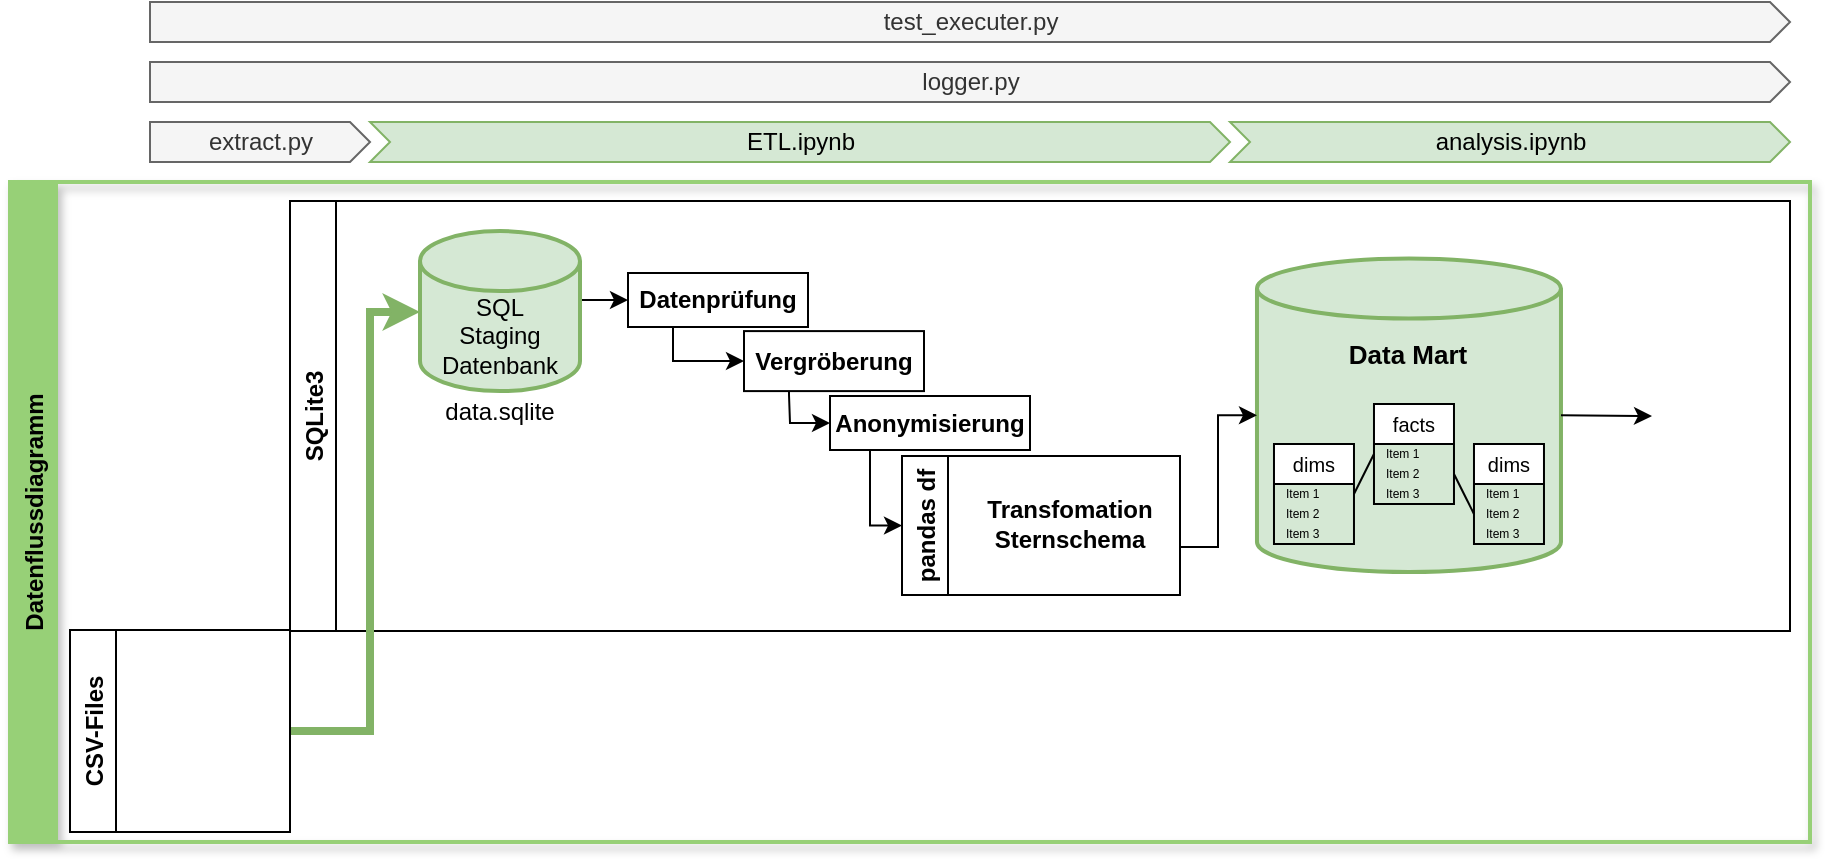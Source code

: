 <mxfile>
    <diagram name="Page-1" id="c7488fd3-1785-93aa-aadb-54a6760d102a">
        <mxGraphModel dx="1168" dy="790" grid="1" gridSize="10" guides="1" tooltips="1" connect="1" arrows="1" fold="1" page="1" pageScale="1" pageWidth="1100" pageHeight="850" background="none" math="0" shadow="0">
            <root>
                <mxCell id="0"/>
                <mxCell id="1" parent="0"/>
                <UserObject label="Datenflussdiagramm" id="xkVVOxBw_yeJyGsyUjNZ-36">
                    <mxCell style="swimlane;horizontal=0;shadow=1;labelBackgroundColor=none;labelBorderColor=none;fontSize=12;fontColor=#000000;strokeColor=#97D077;strokeWidth=2;fillColor=#97D077;gradientColor=none;" parent="1" vertex="1">
                        <mxGeometry x="50" y="660" width="900" height="330" as="geometry"/>
                    </mxCell>
                </UserObject>
                <UserObject label="SQLite3" link="https://github.com/Fuenfgeld/DMA2022DataProjectC/blob/main/src/analysis.ipynb" id="PFIuR6v0ovPzgkqPzc4s-4">
                    <mxCell style="swimlane;horizontal=0;startSize=23;" parent="xkVVOxBw_yeJyGsyUjNZ-36" vertex="1">
                        <mxGeometry x="140" y="9.5" width="750" height="215" as="geometry"/>
                    </mxCell>
                </UserObject>
                <mxCell id="YkNErlGE9aybnZ01sQq4-24" style="edgeStyle=orthogonalEdgeStyle;rounded=0;orthogonalLoop=1;jettySize=auto;html=1;entryX=0;entryY=0.5;entryDx=0;entryDy=0;strokeWidth=1;" parent="PFIuR6v0ovPzgkqPzc4s-4" target="PFIuR6v0ovPzgkqPzc4s-8" edge="1">
                    <mxGeometry relative="1" as="geometry">
                        <mxPoint x="140" y="49.5" as="sourcePoint"/>
                    </mxGeometry>
                </mxCell>
                <mxCell id="fH8lq0TSA_9BYZk7DDAZ-1" value="SQL&lt;br&gt;Staging&lt;br&gt;Datenbank" style="shape=cylinder3;whiteSpace=wrap;html=1;boundedLbl=1;backgroundOutline=1;size=15;strokeWidth=2;fillColor=#d5e8d4;strokeColor=#82b366;" parent="PFIuR6v0ovPzgkqPzc4s-4" vertex="1">
                    <mxGeometry x="65" y="15.05" width="80" height="80" as="geometry"/>
                </mxCell>
                <mxCell id="YkNErlGE9aybnZ01sQq4-33" style="edgeStyle=orthogonalEdgeStyle;rounded=0;orthogonalLoop=1;jettySize=auto;html=1;exitX=0.25;exitY=1;exitDx=0;exitDy=0;entryX=0;entryY=0.5;entryDx=0;entryDy=0;strokeWidth=1;" parent="PFIuR6v0ovPzgkqPzc4s-4" source="xkVVOxBw_yeJyGsyUjNZ-43" target="YkNErlGE9aybnZ01sQq4-3" edge="1">
                    <mxGeometry relative="1" as="geometry">
                        <Array as="points">
                            <mxPoint x="290" y="125"/>
                            <mxPoint x="290" y="162"/>
                        </Array>
                    </mxGeometry>
                </mxCell>
                <UserObject label="&lt;b&gt;Anonymisierung&lt;br&gt;&lt;/b&gt;" link="https://github.com/Fuenfgeld/DMA2022DataProjectC/wiki/Datenvorverarbeitung#anonymisierung" id="xkVVOxBw_yeJyGsyUjNZ-43">
                    <mxCell style="whiteSpace=wrap;html=1;strokeWidth=1;labelBorderColor=none;strokeColor=default;labelBackgroundColor=none;gradientColor=none;" parent="PFIuR6v0ovPzgkqPzc4s-4" vertex="1">
                        <mxGeometry x="270" y="97.5" width="100" height="27" as="geometry"/>
                    </mxCell>
                </UserObject>
                <mxCell id="xkVVOxBw_yeJyGsyUjNZ-8" value="" style="shape=cylinder3;whiteSpace=wrap;html=1;boundedLbl=1;backgroundOutline=3;size=15;strokeColor=#82b366;fillColor=#d5e8d4;strokeWidth=2;align=center;" parent="PFIuR6v0ovPzgkqPzc4s-4" vertex="1">
                    <mxGeometry x="483.49" y="28.8" width="152" height="156.7" as="geometry"/>
                </mxCell>
                <mxCell id="YkNErlGE9aybnZ01sQq4-26" style="edgeStyle=orthogonalEdgeStyle;rounded=0;orthogonalLoop=1;jettySize=auto;html=1;exitX=0.25;exitY=1;exitDx=0;exitDy=0;entryX=0;entryY=0.5;entryDx=0;entryDy=0;strokeWidth=1;" parent="PFIuR6v0ovPzgkqPzc4s-4" source="PFIuR6v0ovPzgkqPzc4s-8" target="uUQ6Lqgu7IrXjWPr7j8Y-1" edge="1">
                    <mxGeometry relative="1" as="geometry">
                        <Array as="points">
                            <mxPoint x="192" y="80"/>
                        </Array>
                    </mxGeometry>
                </mxCell>
                <mxCell id="PFIuR6v0ovPzgkqPzc4s-8" value="&lt;b&gt;Datenprüfung&lt;br&gt;&lt;/b&gt;" style="whiteSpace=wrap;html=1;strokeWidth=1;labelBorderColor=none;strokeColor=default;labelBackgroundColor=none;gradientColor=none;" parent="PFIuR6v0ovPzgkqPzc4s-4" vertex="1">
                    <mxGeometry x="169" y="36.0" width="90" height="27" as="geometry"/>
                </mxCell>
                <mxCell id="5ND1hd7ILfxyxebTAZks-1" value="facts" style="swimlane;fontStyle=0;childLayout=stackLayout;horizontal=1;startSize=20;horizontalStack=0;resizeParent=1;resizeParentMax=0;resizeLast=0;collapsible=1;marginBottom=0;fontSize=10;" parent="PFIuR6v0ovPzgkqPzc4s-4" vertex="1">
                    <mxGeometry x="541.99" y="101.5" width="40" height="50" as="geometry"/>
                </mxCell>
                <mxCell id="5ND1hd7ILfxyxebTAZks-2" value="Item 1" style="text;strokeColor=none;fillColor=none;align=left;verticalAlign=middle;spacingLeft=4;spacingRight=4;overflow=hidden;points=[[0,0.5],[1,0.5]];portConstraint=eastwest;rotatable=0;fontSize=6;" parent="5ND1hd7ILfxyxebTAZks-1" vertex="1">
                    <mxGeometry y="20" width="40" height="10" as="geometry"/>
                </mxCell>
                <mxCell id="5ND1hd7ILfxyxebTAZks-3" value="Item 2" style="text;strokeColor=none;fillColor=none;align=left;verticalAlign=middle;spacingLeft=4;spacingRight=4;overflow=hidden;points=[[0,0.5],[1,0.5]];portConstraint=eastwest;rotatable=0;fontSize=6;" parent="5ND1hd7ILfxyxebTAZks-1" vertex="1">
                    <mxGeometry y="30" width="40" height="10" as="geometry"/>
                </mxCell>
                <mxCell id="5ND1hd7ILfxyxebTAZks-4" value="Item 3" style="text;strokeColor=none;fillColor=none;align=left;verticalAlign=middle;spacingLeft=4;spacingRight=4;overflow=hidden;points=[[0,0.5],[1,0.5]];portConstraint=eastwest;rotatable=0;fontSize=6;" parent="5ND1hd7ILfxyxebTAZks-1" vertex="1">
                    <mxGeometry y="40" width="40" height="10" as="geometry"/>
                </mxCell>
                <mxCell id="5ND1hd7ILfxyxebTAZks-5" value="dims" style="swimlane;fontStyle=0;childLayout=stackLayout;horizontal=1;startSize=20;horizontalStack=0;resizeParent=1;resizeParentMax=0;resizeLast=0;collapsible=1;marginBottom=0;fontSize=10;" parent="PFIuR6v0ovPzgkqPzc4s-4" vertex="1">
                    <mxGeometry x="591.99" y="121.5" width="35" height="50" as="geometry"/>
                </mxCell>
                <mxCell id="5ND1hd7ILfxyxebTAZks-6" value="Item 1" style="text;strokeColor=none;fillColor=none;align=left;verticalAlign=middle;spacingLeft=4;spacingRight=4;overflow=hidden;points=[[0,0.5],[1,0.5]];portConstraint=eastwest;rotatable=0;fontSize=6;" parent="5ND1hd7ILfxyxebTAZks-5" vertex="1">
                    <mxGeometry y="20" width="35" height="10" as="geometry"/>
                </mxCell>
                <mxCell id="5ND1hd7ILfxyxebTAZks-7" value="Item 2" style="text;strokeColor=none;fillColor=none;align=left;verticalAlign=middle;spacingLeft=4;spacingRight=4;overflow=hidden;points=[[0,0.5],[1,0.5]];portConstraint=eastwest;rotatable=0;fontSize=6;" parent="5ND1hd7ILfxyxebTAZks-5" vertex="1">
                    <mxGeometry y="30" width="35" height="10" as="geometry"/>
                </mxCell>
                <mxCell id="5ND1hd7ILfxyxebTAZks-8" value="Item 3" style="text;strokeColor=none;fillColor=none;align=left;verticalAlign=middle;spacingLeft=4;spacingRight=4;overflow=hidden;points=[[0,0.5],[1,0.5]];portConstraint=eastwest;rotatable=0;fontSize=6;" parent="5ND1hd7ILfxyxebTAZks-5" vertex="1">
                    <mxGeometry y="40" width="35" height="10" as="geometry"/>
                </mxCell>
                <mxCell id="5ND1hd7ILfxyxebTAZks-9" value="dims" style="swimlane;fontStyle=0;childLayout=stackLayout;horizontal=1;startSize=20;horizontalStack=0;resizeParent=1;resizeParentMax=0;resizeLast=0;collapsible=1;marginBottom=0;fontSize=10;" parent="PFIuR6v0ovPzgkqPzc4s-4" vertex="1">
                    <mxGeometry x="491.99" y="121.5" width="40" height="50" as="geometry"/>
                </mxCell>
                <mxCell id="5ND1hd7ILfxyxebTAZks-10" value="Item 1" style="text;strokeColor=none;fillColor=none;align=left;verticalAlign=middle;spacingLeft=4;spacingRight=4;overflow=hidden;points=[[0,0.5],[1,0.5]];portConstraint=eastwest;rotatable=0;fontSize=6;" parent="5ND1hd7ILfxyxebTAZks-9" vertex="1">
                    <mxGeometry y="20" width="40" height="10" as="geometry"/>
                </mxCell>
                <mxCell id="5ND1hd7ILfxyxebTAZks-11" value="Item 2" style="text;strokeColor=none;fillColor=none;align=left;verticalAlign=middle;spacingLeft=4;spacingRight=4;overflow=hidden;points=[[0,0.5],[1,0.5]];portConstraint=eastwest;rotatable=0;fontSize=6;" parent="5ND1hd7ILfxyxebTAZks-9" vertex="1">
                    <mxGeometry y="30" width="40" height="10" as="geometry"/>
                </mxCell>
                <mxCell id="5ND1hd7ILfxyxebTAZks-12" value="Item 3" style="text;strokeColor=none;fillColor=none;align=left;verticalAlign=middle;spacingLeft=4;spacingRight=4;overflow=hidden;points=[[0,0.5],[1,0.5]];portConstraint=eastwest;rotatable=0;fontSize=6;" parent="5ND1hd7ILfxyxebTAZks-9" vertex="1">
                    <mxGeometry y="40" width="40" height="10" as="geometry"/>
                </mxCell>
                <mxCell id="5ND1hd7ILfxyxebTAZks-13" value="" style="endArrow=none;html=1;rounded=0;fontSize=6;exitX=1;exitY=0.5;exitDx=0;exitDy=0;entryX=0;entryY=0.5;entryDx=0;entryDy=0;" parent="PFIuR6v0ovPzgkqPzc4s-4" source="5ND1hd7ILfxyxebTAZks-9" target="5ND1hd7ILfxyxebTAZks-2" edge="1">
                    <mxGeometry width="50" height="50" relative="1" as="geometry">
                        <mxPoint x="591.99" y="151.5" as="sourcePoint"/>
                        <mxPoint x="641.99" y="101.5" as="targetPoint"/>
                    </mxGeometry>
                </mxCell>
                <mxCell id="5ND1hd7ILfxyxebTAZks-14" value="" style="endArrow=none;html=1;rounded=0;fontSize=6;entryX=0;entryY=0.5;entryDx=0;entryDy=0;exitX=1;exitY=0.5;exitDx=0;exitDy=0;" parent="PFIuR6v0ovPzgkqPzc4s-4" source="5ND1hd7ILfxyxebTAZks-3" target="5ND1hd7ILfxyxebTAZks-7" edge="1">
                    <mxGeometry width="50" height="50" relative="1" as="geometry">
                        <mxPoint x="591.99" y="151.5" as="sourcePoint"/>
                        <mxPoint x="641.99" y="101.5" as="targetPoint"/>
                    </mxGeometry>
                </mxCell>
                <mxCell id="5ND1hd7ILfxyxebTAZks-15" value="&lt;font style=&quot;font-size: 13px;&quot;&gt;&lt;b&gt;Data Mart&lt;/b&gt;&lt;/font&gt;" style="text;html=1;strokeColor=none;fillColor=none;align=center;verticalAlign=middle;whiteSpace=wrap;rounded=0;fontSize=10;" parent="PFIuR6v0ovPzgkqPzc4s-4" vertex="1">
                    <mxGeometry x="483.49" y="61.5" width="152" height="30" as="geometry"/>
                </mxCell>
                <mxCell id="YkNErlGE9aybnZ01sQq4-29" style="edgeStyle=orthogonalEdgeStyle;rounded=0;orthogonalLoop=1;jettySize=auto;html=1;exitX=0.25;exitY=1;exitDx=0;exitDy=0;entryX=0;entryY=0.5;entryDx=0;entryDy=0;strokeWidth=1;" parent="PFIuR6v0ovPzgkqPzc4s-4" source="uUQ6Lqgu7IrXjWPr7j8Y-1" target="xkVVOxBw_yeJyGsyUjNZ-43" edge="1">
                    <mxGeometry relative="1" as="geometry">
                        <Array as="points">
                            <mxPoint x="250" y="97"/>
                            <mxPoint x="250" y="111"/>
                        </Array>
                    </mxGeometry>
                </mxCell>
                <UserObject label="&lt;b&gt;Vergröberung&lt;br&gt;&lt;/b&gt;" link="https://github.com/Fuenfgeld/DMA2022DataProjectC/wiki/Datenvorverarbeitung#vergr%C3%B6berung-der-daten" id="uUQ6Lqgu7IrXjWPr7j8Y-1">
                    <mxCell style="whiteSpace=wrap;html=1;strokeWidth=1;labelBorderColor=none;strokeColor=default;labelBackgroundColor=none;gradientColor=none;" parent="PFIuR6v0ovPzgkqPzc4s-4" vertex="1">
                        <mxGeometry x="227" y="65.05" width="90" height="30" as="geometry"/>
                    </mxCell>
                </UserObject>
                <mxCell id="xkVVOxBw_yeJyGsyUjNZ-20" style="edgeStyle=none;rounded=0;orthogonalLoop=1;jettySize=auto;html=1;exitX=1;exitY=0.5;exitDx=0;exitDy=0;exitPerimeter=0;entryX=0;entryY=0.5;entryDx=0;entryDy=0;" parent="PFIuR6v0ovPzgkqPzc4s-4" source="xkVVOxBw_yeJyGsyUjNZ-8" target="xkVVOxBw_yeJyGsyUjNZ-28" edge="1">
                    <mxGeometry relative="1" as="geometry">
                        <mxPoint x="535.49" y="201.5" as="sourcePoint"/>
                        <mxPoint x="705" y="107.5" as="targetPoint"/>
                    </mxGeometry>
                </mxCell>
                <mxCell id="xkVVOxBw_yeJyGsyUjNZ-28" value="" style="shape=image;html=1;verticalAlign=top;verticalLabelPosition=bottom;labelBackgroundColor=#ffffff;imageAspect=0;aspect=fixed;image=https://cdn4.iconfinder.com/data/icons/online-marketing-hand-drawn-vol-2/52/graph__diagram__chart__analytics__analysis__business__growth-128.png;shadow=1;strokeColor=#0000FF;strokeWidth=2;fillColor=#99CCFF;" parent="PFIuR6v0ovPzgkqPzc4s-4" vertex="1">
                    <mxGeometry x="681" y="80.5" width="54" height="54" as="geometry"/>
                </mxCell>
                <mxCell id="YkNErlGE9aybnZ01sQq4-17" value="data.sqlite" style="text;html=1;strokeColor=none;fillColor=none;align=center;verticalAlign=middle;whiteSpace=wrap;rounded=0;" parent="PFIuR6v0ovPzgkqPzc4s-4" vertex="1">
                    <mxGeometry x="75" y="90.5" width="60" height="30" as="geometry"/>
                </mxCell>
                <mxCell id="YkNErlGE9aybnZ01sQq4-32" style="edgeStyle=orthogonalEdgeStyle;rounded=0;orthogonalLoop=1;jettySize=auto;html=1;exitX=1;exitY=0.5;exitDx=0;exitDy=0;entryX=0;entryY=0.5;entryDx=0;entryDy=0;entryPerimeter=0;strokeWidth=1;" parent="PFIuR6v0ovPzgkqPzc4s-4" source="YkNErlGE9aybnZ01sQq4-3" target="xkVVOxBw_yeJyGsyUjNZ-8" edge="1">
                    <mxGeometry relative="1" as="geometry">
                        <Array as="points">
                            <mxPoint x="464" y="173"/>
                            <mxPoint x="464" y="107"/>
                        </Array>
                    </mxGeometry>
                </mxCell>
                <mxCell id="YkNErlGE9aybnZ01sQq4-3" value="pandas df" style="swimlane;horizontal=0;labelBorderColor=none;strokeColor=default;fillColor=default;" parent="PFIuR6v0ovPzgkqPzc4s-4" vertex="1">
                    <mxGeometry x="306" y="127.5" width="139" height="69.5" as="geometry"/>
                </mxCell>
                <mxCell id="xkVVOxBw_yeJyGsyUjNZ-44" value="&lt;b&gt;Transfomation Sternschema&lt;br&gt;&lt;/b&gt;" style="whiteSpace=wrap;html=1;strokeWidth=2;labelBorderColor=none;strokeColor=none;labelBackgroundColor=none;gradientColor=none;" parent="YkNErlGE9aybnZ01sQq4-3" vertex="1">
                    <mxGeometry x="39" y="15.3" width="90" height="37.45" as="geometry"/>
                </mxCell>
                <mxCell id="YkNErlGE9aybnZ01sQq4-19" style="edgeStyle=orthogonalEdgeStyle;rounded=0;orthogonalLoop=1;jettySize=auto;html=1;exitX=1;exitY=0.5;exitDx=0;exitDy=0;entryX=0;entryY=0.5;entryDx=0;entryDy=0;entryPerimeter=0;strokeWidth=4;fillColor=#d5e8d4;strokeColor=#82b366;" parent="1" source="PFIuR6v0ovPzgkqPzc4s-3" target="fH8lq0TSA_9BYZk7DDAZ-1" edge="1">
                    <mxGeometry relative="1" as="geometry">
                        <Array as="points">
                            <mxPoint x="230" y="934"/>
                            <mxPoint x="230" y="725"/>
                            <mxPoint x="255" y="725"/>
                        </Array>
                    </mxGeometry>
                </mxCell>
                <mxCell id="PFIuR6v0ovPzgkqPzc4s-3" value="CSV-Files" style="swimlane;horizontal=0;labelBorderColor=none;strokeColor=default;fillColor=default;" parent="1" vertex="1">
                    <mxGeometry x="80" y="884" width="110" height="101" as="geometry"/>
                </mxCell>
                <mxCell id="fH8lq0TSA_9BYZk7DDAZ-3" value="" style="shape=image;html=1;verticalAlign=top;verticalLabelPosition=bottom;labelBackgroundColor=#ffffff;imageAspect=0;aspect=fixed;image=https://cdn1.iconfinder.com/data/icons/bootstrap-vol-3/16/filetype-csv-128.png" parent="PFIuR6v0ovPzgkqPzc4s-3" vertex="1">
                    <mxGeometry x="40.0" y="27.5" width="48" height="48" as="geometry"/>
                </mxCell>
                <mxCell id="fH8lq0TSA_9BYZk7DDAZ-5" value="" style="shape=image;html=1;verticalAlign=top;verticalLabelPosition=bottom;labelBackgroundColor=#ffffff;imageAspect=0;aspect=fixed;image=https://cdn1.iconfinder.com/data/icons/bootstrap-vol-3/16/filetype-csv-128.png" parent="PFIuR6v0ovPzgkqPzc4s-3" vertex="1">
                    <mxGeometry x="30" y="45.3" width="46.2" height="46.2" as="geometry"/>
                </mxCell>
                <mxCell id="fH8lq0TSA_9BYZk7DDAZ-7" value="" style="shape=image;html=1;verticalAlign=top;verticalLabelPosition=bottom;labelBackgroundColor=#97D077;imageAspect=0;aspect=fixed;image=https://cdn1.iconfinder.com/data/icons/bootstrap-vol-3/16/filetype-csv-128.png;fontColor=#000000;imageBorder=none;imageBackground=default;sketch=0;" parent="PFIuR6v0ovPzgkqPzc4s-3" vertex="1">
                    <mxGeometry x="52.4" y="9.5" width="48" height="48" as="geometry"/>
                </mxCell>
                <mxCell id="YkNErlGE9aybnZ01sQq4-8" value="ETL.ipynb" style="html=1;shadow=0;dashed=0;align=center;verticalAlign=middle;shape=mxgraph.arrows2.arrow;dy=0;dx=10;notch=10;fillColor=#d5e8d4;strokeColor=#82b366;" parent="1" vertex="1">
                    <mxGeometry x="230" y="630" width="430" height="20" as="geometry"/>
                </mxCell>
                <UserObject label="extract.py" link="https://github.com/Fuenfgeld/DMA2022DataProjectC/blob/main/src/extract.py" id="YkNErlGE9aybnZ01sQq4-9">
                    <mxCell style="html=1;shadow=0;dashed=0;align=center;verticalAlign=middle;shape=mxgraph.arrows2.arrow;dy=0;dx=10;notch=0;fillColor=#f5f5f5;fontColor=#333333;strokeColor=#666666;" parent="1" vertex="1">
                        <mxGeometry x="120" y="630" width="110" height="20" as="geometry"/>
                    </mxCell>
                </UserObject>
                <UserObject label="analysis.ipynb" link="https://github.com/Fuenfgeld/DMA2022DataProjectC/blob/main/src/analysis.ipynb" id="YkNErlGE9aybnZ01sQq4-15">
                    <mxCell style="html=1;shadow=0;dashed=0;align=center;verticalAlign=middle;shape=mxgraph.arrows2.arrow;dy=0;dx=10;notch=10;fillColor=#d5e8d4;strokeColor=#82b366;" parent="1" vertex="1">
                        <mxGeometry x="660" y="630" width="280" height="20" as="geometry"/>
                    </mxCell>
                </UserObject>
                <UserObject label="logger.py" link="https://github.com/Fuenfgeld/DMA2022DataProjectC/blob/main/src/logger.py" id="YkNErlGE9aybnZ01sQq4-36">
                    <mxCell style="html=1;shadow=0;dashed=0;align=center;verticalAlign=middle;shape=mxgraph.arrows2.arrow;dy=0;dx=10;notch=0;fillColor=#f5f5f5;fontColor=#333333;strokeColor=#666666;" parent="1" vertex="1">
                        <mxGeometry x="120" y="600" width="820" height="20" as="geometry"/>
                    </mxCell>
                </UserObject>
                <UserObject label="test_executer.py" link="https://github.com/Fuenfgeld/DMA2022DataProjectC/blob/main/src/test_executer.py" id="YkNErlGE9aybnZ01sQq4-37">
                    <mxCell style="html=1;shadow=0;dashed=0;align=center;verticalAlign=middle;shape=mxgraph.arrows2.arrow;dy=0;dx=10;notch=0;fillColor=#f5f5f5;fontColor=#333333;strokeColor=#666666;" parent="1" vertex="1">
                        <mxGeometry x="120" y="570" width="820" height="20" as="geometry"/>
                    </mxCell>
                </UserObject>
            </root>
        </mxGraphModel>
    </diagram>
</mxfile>